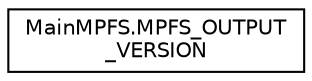 digraph "Graphical Class Hierarchy"
{
  edge [fontname="Helvetica",fontsize="10",labelfontname="Helvetica",labelfontsize="10"];
  node [fontname="Helvetica",fontsize="10",shape=record];
  rankdir="LR";
  Node1 [label="MainMPFS.MPFS_OUTPUT\l_VERSION",height=0.2,width=0.4,color="black", fillcolor="white", style="filled",URL="$enum_microchip_m_p_f_s_1_1_main_m_p_f_s_1_1_m_p_f_s___o_u_t_p_u_t___v_e_r_s_i_o_n.html"];
}
